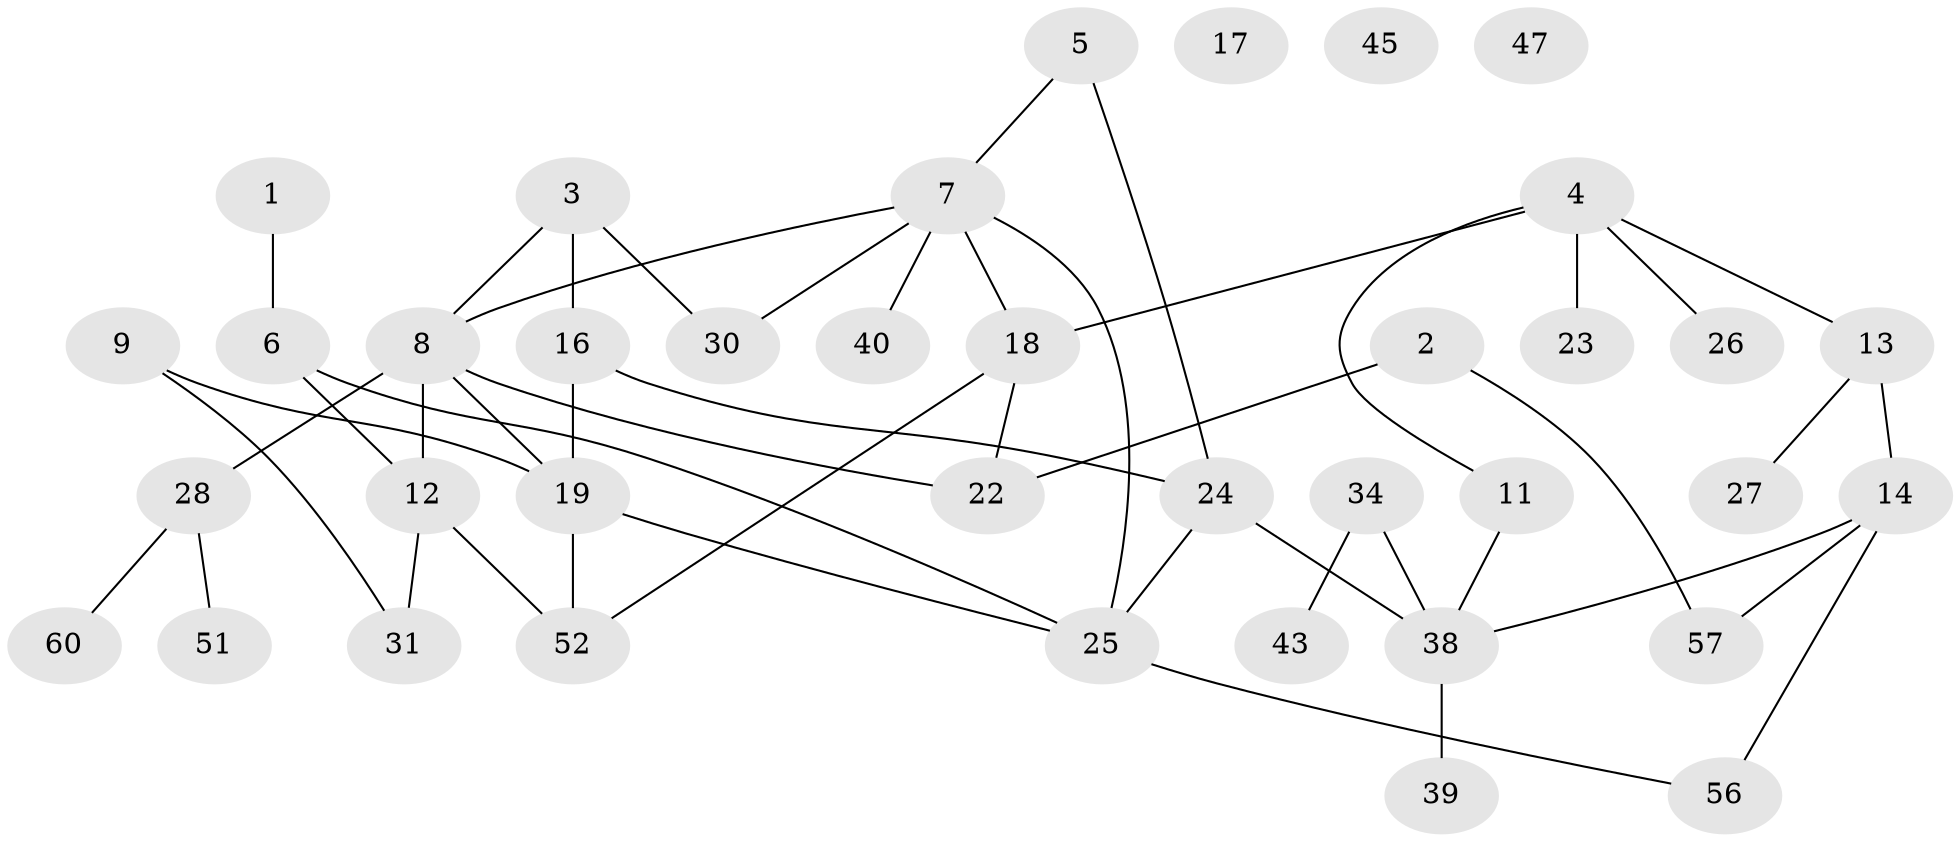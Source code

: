 // original degree distribution, {1: 0.18333333333333332, 2: 0.36666666666666664, 4: 0.1, 3: 0.23333333333333334, 6: 0.016666666666666666, 0: 0.05, 5: 0.05}
// Generated by graph-tools (version 1.1) at 2025/41/03/06/25 10:41:21]
// undirected, 38 vertices, 48 edges
graph export_dot {
graph [start="1"]
  node [color=gray90,style=filled];
  1;
  2 [super="+48"];
  3 [super="+10"];
  4 [super="+49"];
  5 [super="+58"];
  6 [super="+15"];
  7 [super="+21"];
  8 [super="+20"];
  9 [super="+35"];
  11 [super="+29"];
  12 [super="+41"];
  13 [super="+50"];
  14 [super="+36"];
  16 [super="+32"];
  17;
  18 [super="+42"];
  19 [super="+55"];
  22 [super="+59"];
  23;
  24 [super="+33"];
  25 [super="+37"];
  26;
  27;
  28 [super="+46"];
  30;
  31;
  34;
  38 [super="+44"];
  39;
  40 [super="+53"];
  43;
  45;
  47;
  51 [super="+54"];
  52;
  56;
  57;
  60;
  1 -- 6;
  2 -- 57;
  2 -- 22;
  3 -- 8;
  3 -- 16;
  3 -- 30;
  4 -- 23;
  4 -- 18;
  4 -- 26;
  4 -- 11;
  4 -- 13;
  5 -- 7;
  5 -- 24;
  6 -- 12;
  6 -- 25;
  7 -- 30;
  7 -- 8;
  7 -- 40;
  7 -- 18;
  7 -- 25;
  8 -- 12;
  8 -- 19;
  8 -- 22;
  8 -- 28;
  9 -- 31;
  9 -- 19;
  11 -- 38;
  12 -- 31;
  12 -- 52;
  13 -- 27;
  13 -- 14;
  14 -- 57;
  14 -- 38;
  14 -- 56;
  16 -- 19;
  16 -- 24;
  18 -- 52;
  18 -- 22;
  19 -- 25;
  19 -- 52;
  24 -- 25;
  24 -- 38 [weight=2];
  25 -- 56;
  28 -- 51;
  28 -- 60;
  34 -- 38;
  34 -- 43;
  38 -- 39;
}
